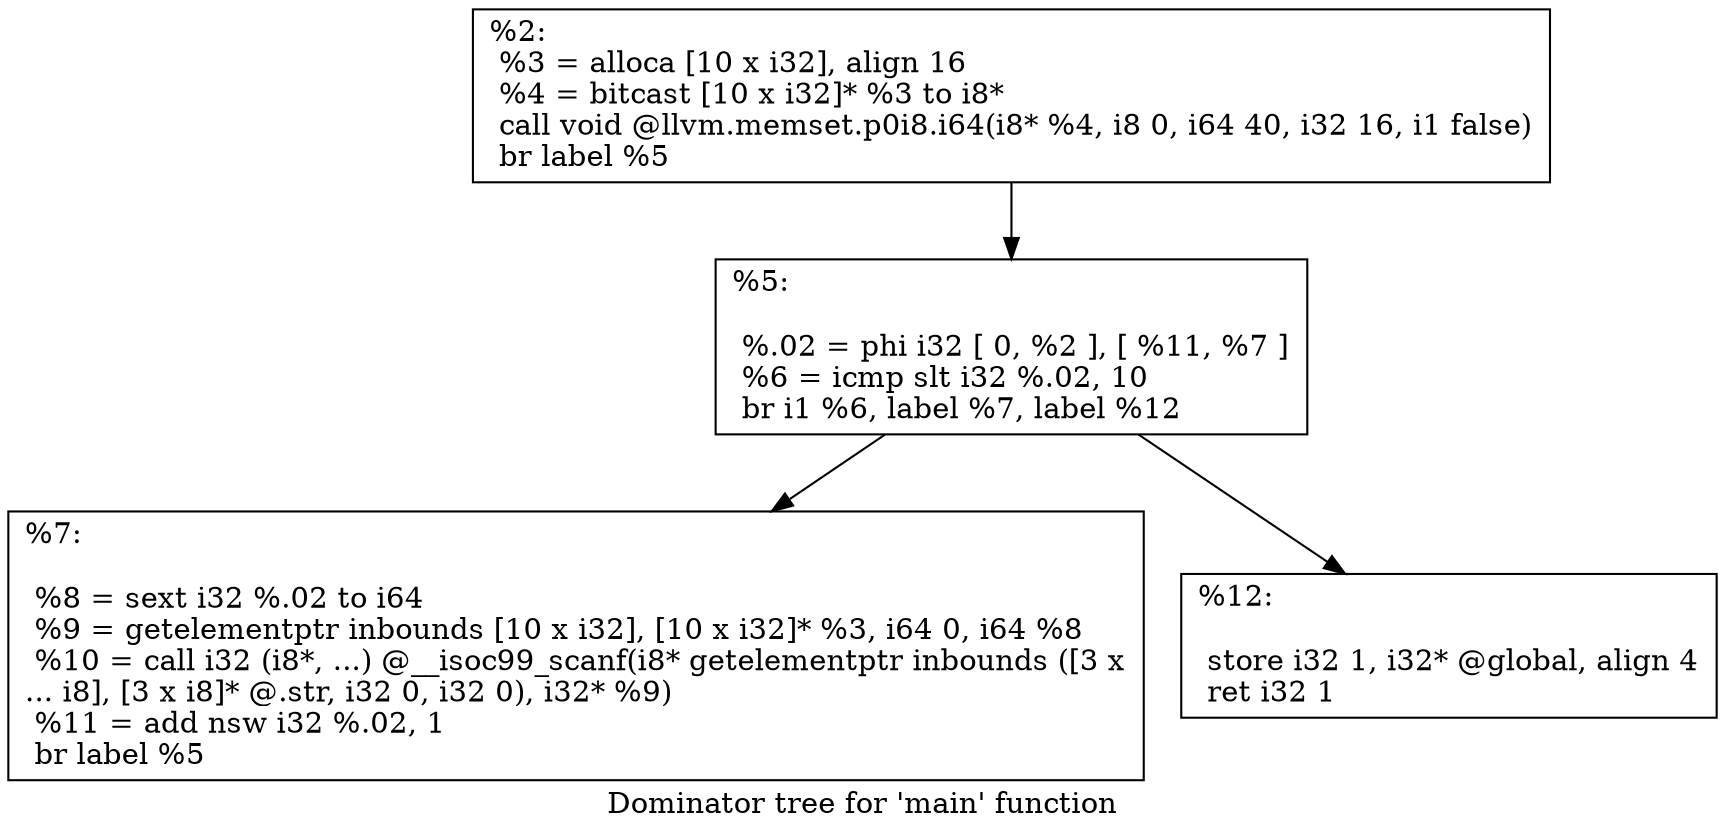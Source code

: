 digraph "Dominator tree for 'main' function" {
	label="Dominator tree for 'main' function";

	Node0x7fffea0d4ed0 [shape=record,label="{%2:\l  %3 = alloca [10 x i32], align 16\l  %4 = bitcast [10 x i32]* %3 to i8*\l  call void @llvm.memset.p0i8.i64(i8* %4, i8 0, i64 40, i32 16, i1 false)\l  br label %5\l}"];
	Node0x7fffea0d4ed0 -> Node0x7fffea0d4f10;
	Node0x7fffea0d4f10 [shape=record,label="{%5:\l\l  %.02 = phi i32 [ 0, %2 ], [ %11, %7 ]\l  %6 = icmp slt i32 %.02, 10\l  br i1 %6, label %7, label %12\l}"];
	Node0x7fffea0d4f10 -> Node0x7fffea0d4f50;
	Node0x7fffea0d4f10 -> Node0x7fffea0d4f90;
	Node0x7fffea0d4f50 [shape=record,label="{%7:\l\l  %8 = sext i32 %.02 to i64\l  %9 = getelementptr inbounds [10 x i32], [10 x i32]* %3, i64 0, i64 %8\l  %10 = call i32 (i8*, ...) @__isoc99_scanf(i8* getelementptr inbounds ([3 x\l... i8], [3 x i8]* @.str, i32 0, i32 0), i32* %9)\l  %11 = add nsw i32 %.02, 1\l  br label %5\l}"];
	Node0x7fffea0d4f90 [shape=record,label="{%12:\l\l  store i32 1, i32* @global, align 4\l  ret i32 1\l}"];
}
